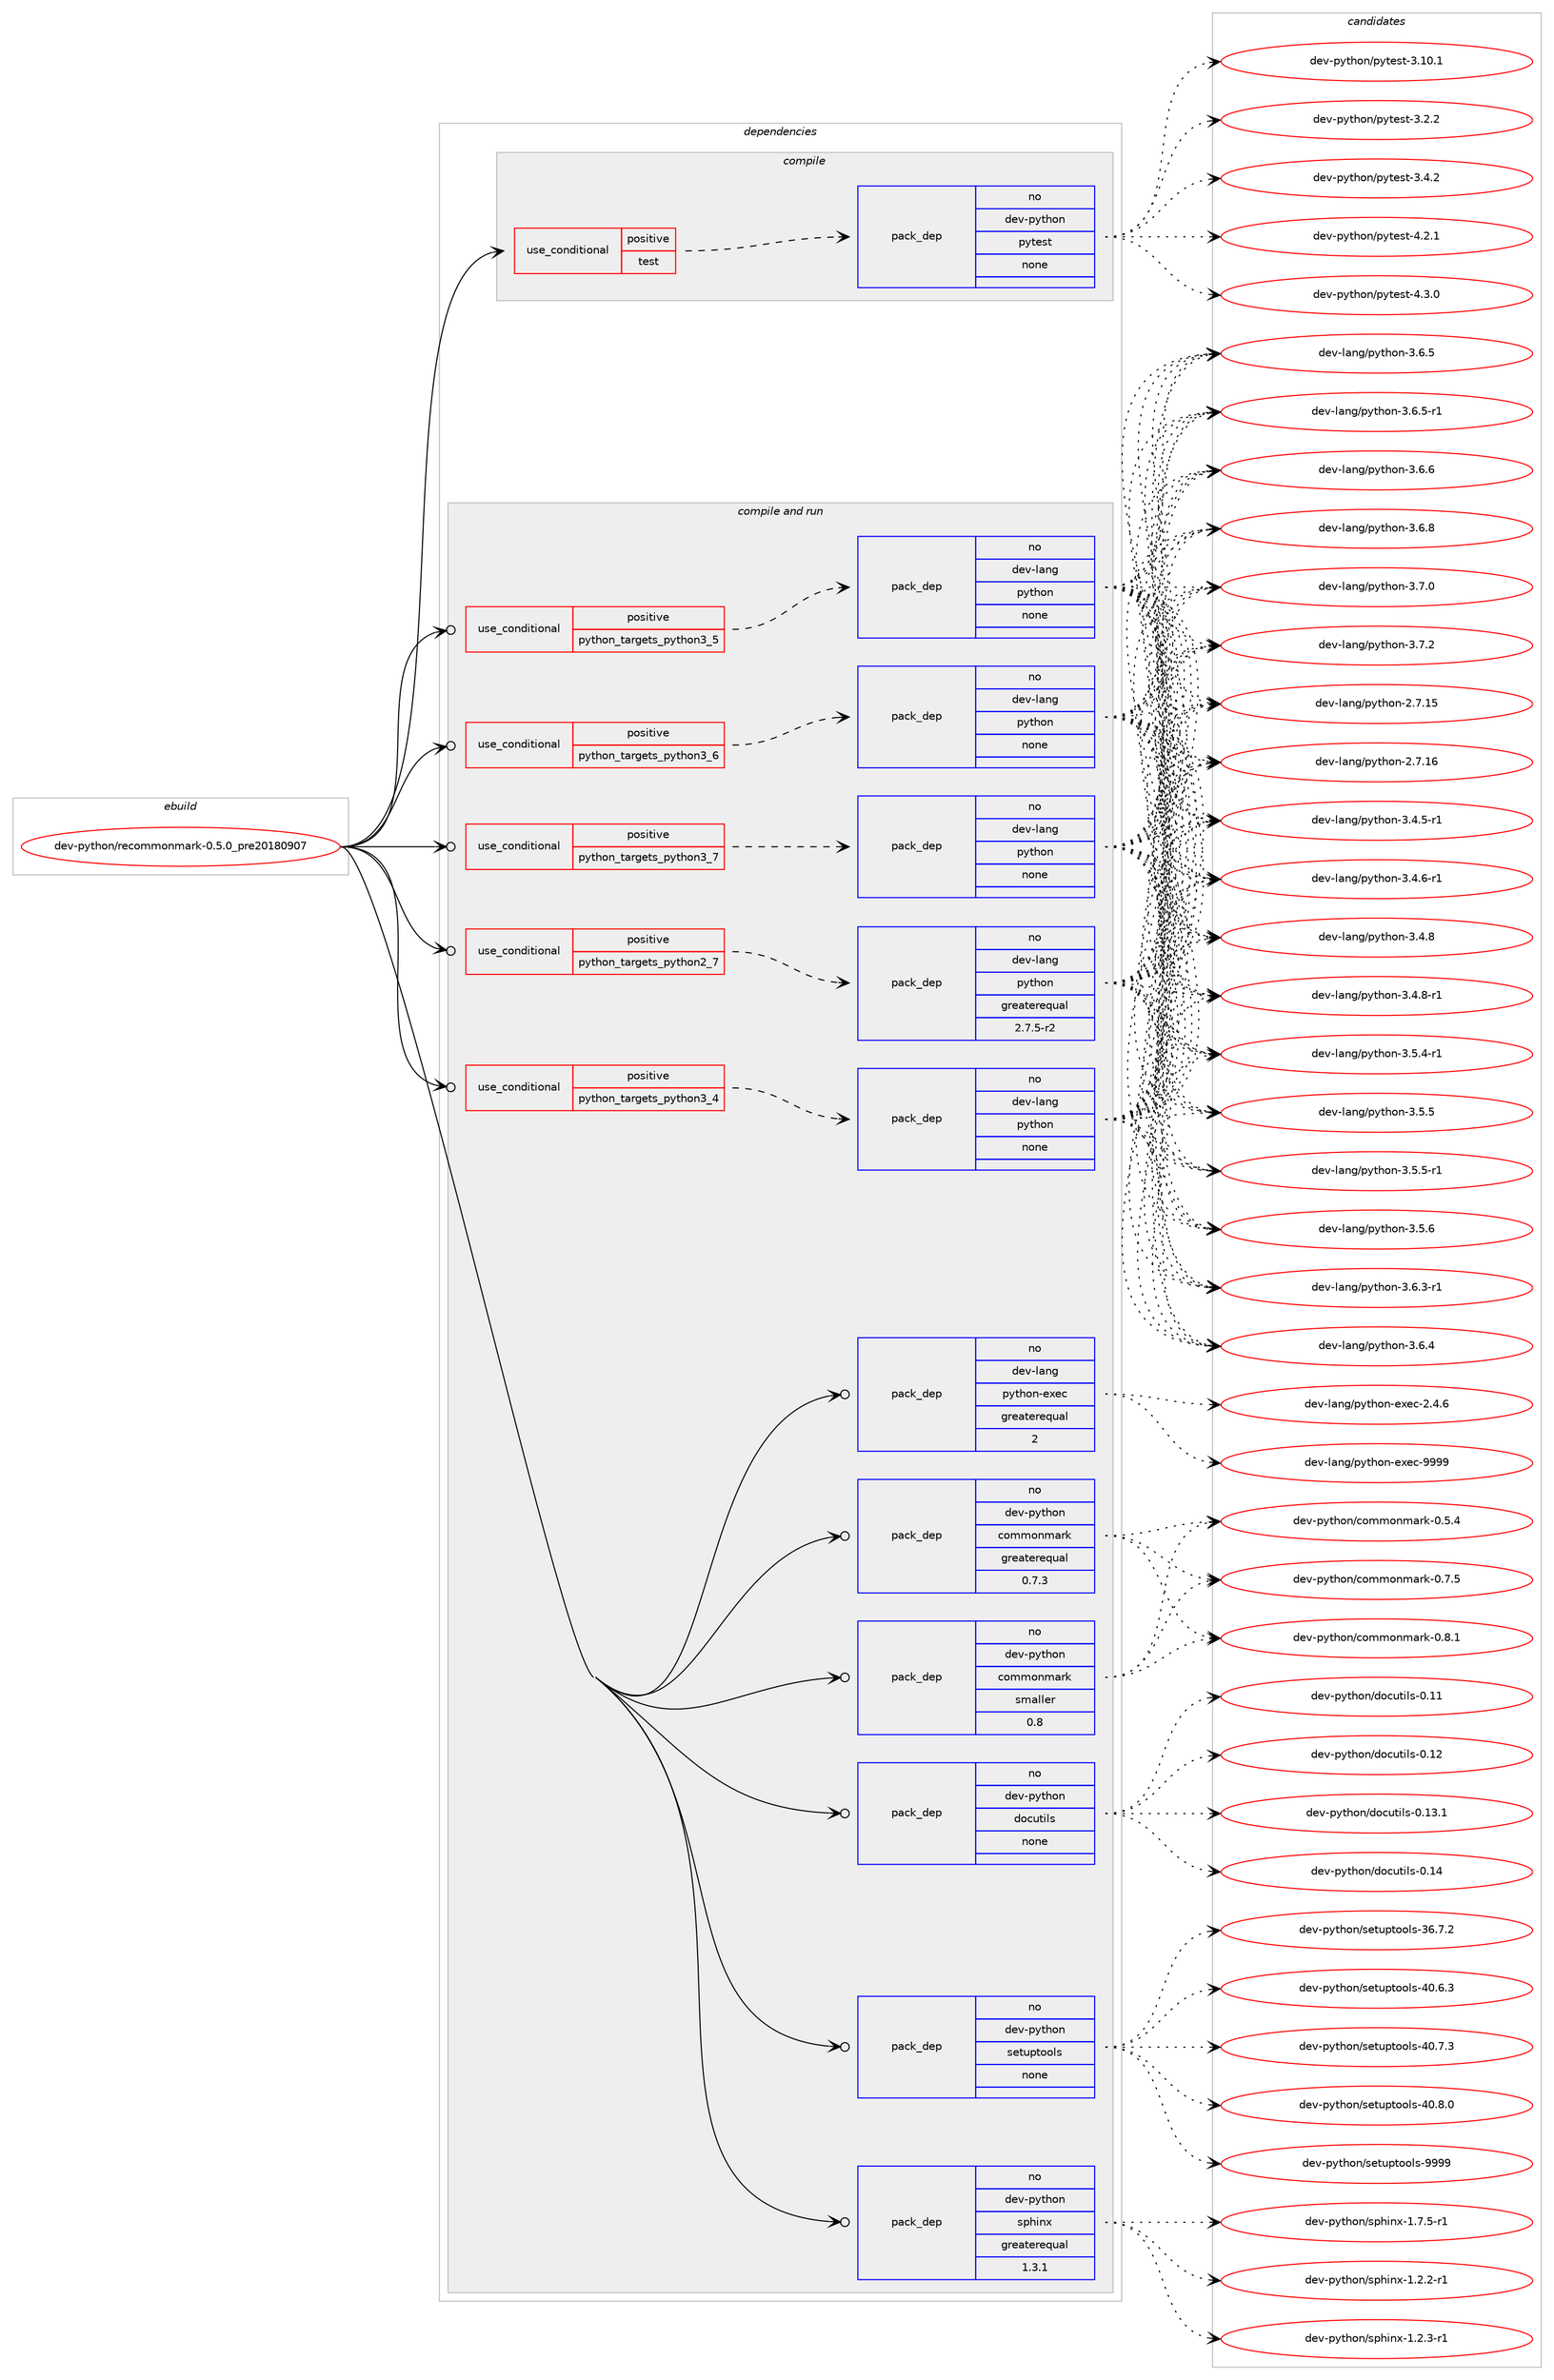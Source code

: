 digraph prolog {

# *************
# Graph options
# *************

newrank=true;
concentrate=true;
compound=true;
graph [rankdir=LR,fontname=Helvetica,fontsize=10,ranksep=1.5];#, ranksep=2.5, nodesep=0.2];
edge  [arrowhead=vee];
node  [fontname=Helvetica,fontsize=10];

# **********
# The ebuild
# **********

subgraph cluster_leftcol {
color=gray;
rank=same;
label=<<i>ebuild</i>>;
id [label="dev-python/recommonmark-0.5.0_pre20180907", color=red, width=4, href="../dev-python/recommonmark-0.5.0_pre20180907.svg"];
}

# ****************
# The dependencies
# ****************

subgraph cluster_midcol {
color=gray;
label=<<i>dependencies</i>>;
subgraph cluster_compile {
fillcolor="#eeeeee";
style=filled;
label=<<i>compile</i>>;
subgraph cond383618 {
dependency1438446 [label=<<TABLE BORDER="0" CELLBORDER="1" CELLSPACING="0" CELLPADDING="4"><TR><TD ROWSPAN="3" CELLPADDING="10">use_conditional</TD></TR><TR><TD>positive</TD></TR><TR><TD>test</TD></TR></TABLE>>, shape=none, color=red];
subgraph pack1031468 {
dependency1438447 [label=<<TABLE BORDER="0" CELLBORDER="1" CELLSPACING="0" CELLPADDING="4" WIDTH="220"><TR><TD ROWSPAN="6" CELLPADDING="30">pack_dep</TD></TR><TR><TD WIDTH="110">no</TD></TR><TR><TD>dev-python</TD></TR><TR><TD>pytest</TD></TR><TR><TD>none</TD></TR><TR><TD></TD></TR></TABLE>>, shape=none, color=blue];
}
dependency1438446:e -> dependency1438447:w [weight=20,style="dashed",arrowhead="vee"];
}
id:e -> dependency1438446:w [weight=20,style="solid",arrowhead="vee"];
}
subgraph cluster_compileandrun {
fillcolor="#eeeeee";
style=filled;
label=<<i>compile and run</i>>;
subgraph cond383619 {
dependency1438448 [label=<<TABLE BORDER="0" CELLBORDER="1" CELLSPACING="0" CELLPADDING="4"><TR><TD ROWSPAN="3" CELLPADDING="10">use_conditional</TD></TR><TR><TD>positive</TD></TR><TR><TD>python_targets_python2_7</TD></TR></TABLE>>, shape=none, color=red];
subgraph pack1031469 {
dependency1438449 [label=<<TABLE BORDER="0" CELLBORDER="1" CELLSPACING="0" CELLPADDING="4" WIDTH="220"><TR><TD ROWSPAN="6" CELLPADDING="30">pack_dep</TD></TR><TR><TD WIDTH="110">no</TD></TR><TR><TD>dev-lang</TD></TR><TR><TD>python</TD></TR><TR><TD>greaterequal</TD></TR><TR><TD>2.7.5-r2</TD></TR></TABLE>>, shape=none, color=blue];
}
dependency1438448:e -> dependency1438449:w [weight=20,style="dashed",arrowhead="vee"];
}
id:e -> dependency1438448:w [weight=20,style="solid",arrowhead="odotvee"];
subgraph cond383620 {
dependency1438450 [label=<<TABLE BORDER="0" CELLBORDER="1" CELLSPACING="0" CELLPADDING="4"><TR><TD ROWSPAN="3" CELLPADDING="10">use_conditional</TD></TR><TR><TD>positive</TD></TR><TR><TD>python_targets_python3_4</TD></TR></TABLE>>, shape=none, color=red];
subgraph pack1031470 {
dependency1438451 [label=<<TABLE BORDER="0" CELLBORDER="1" CELLSPACING="0" CELLPADDING="4" WIDTH="220"><TR><TD ROWSPAN="6" CELLPADDING="30">pack_dep</TD></TR><TR><TD WIDTH="110">no</TD></TR><TR><TD>dev-lang</TD></TR><TR><TD>python</TD></TR><TR><TD>none</TD></TR><TR><TD></TD></TR></TABLE>>, shape=none, color=blue];
}
dependency1438450:e -> dependency1438451:w [weight=20,style="dashed",arrowhead="vee"];
}
id:e -> dependency1438450:w [weight=20,style="solid",arrowhead="odotvee"];
subgraph cond383621 {
dependency1438452 [label=<<TABLE BORDER="0" CELLBORDER="1" CELLSPACING="0" CELLPADDING="4"><TR><TD ROWSPAN="3" CELLPADDING="10">use_conditional</TD></TR><TR><TD>positive</TD></TR><TR><TD>python_targets_python3_5</TD></TR></TABLE>>, shape=none, color=red];
subgraph pack1031471 {
dependency1438453 [label=<<TABLE BORDER="0" CELLBORDER="1" CELLSPACING="0" CELLPADDING="4" WIDTH="220"><TR><TD ROWSPAN="6" CELLPADDING="30">pack_dep</TD></TR><TR><TD WIDTH="110">no</TD></TR><TR><TD>dev-lang</TD></TR><TR><TD>python</TD></TR><TR><TD>none</TD></TR><TR><TD></TD></TR></TABLE>>, shape=none, color=blue];
}
dependency1438452:e -> dependency1438453:w [weight=20,style="dashed",arrowhead="vee"];
}
id:e -> dependency1438452:w [weight=20,style="solid",arrowhead="odotvee"];
subgraph cond383622 {
dependency1438454 [label=<<TABLE BORDER="0" CELLBORDER="1" CELLSPACING="0" CELLPADDING="4"><TR><TD ROWSPAN="3" CELLPADDING="10">use_conditional</TD></TR><TR><TD>positive</TD></TR><TR><TD>python_targets_python3_6</TD></TR></TABLE>>, shape=none, color=red];
subgraph pack1031472 {
dependency1438455 [label=<<TABLE BORDER="0" CELLBORDER="1" CELLSPACING="0" CELLPADDING="4" WIDTH="220"><TR><TD ROWSPAN="6" CELLPADDING="30">pack_dep</TD></TR><TR><TD WIDTH="110">no</TD></TR><TR><TD>dev-lang</TD></TR><TR><TD>python</TD></TR><TR><TD>none</TD></TR><TR><TD></TD></TR></TABLE>>, shape=none, color=blue];
}
dependency1438454:e -> dependency1438455:w [weight=20,style="dashed",arrowhead="vee"];
}
id:e -> dependency1438454:w [weight=20,style="solid",arrowhead="odotvee"];
subgraph cond383623 {
dependency1438456 [label=<<TABLE BORDER="0" CELLBORDER="1" CELLSPACING="0" CELLPADDING="4"><TR><TD ROWSPAN="3" CELLPADDING="10">use_conditional</TD></TR><TR><TD>positive</TD></TR><TR><TD>python_targets_python3_7</TD></TR></TABLE>>, shape=none, color=red];
subgraph pack1031473 {
dependency1438457 [label=<<TABLE BORDER="0" CELLBORDER="1" CELLSPACING="0" CELLPADDING="4" WIDTH="220"><TR><TD ROWSPAN="6" CELLPADDING="30">pack_dep</TD></TR><TR><TD WIDTH="110">no</TD></TR><TR><TD>dev-lang</TD></TR><TR><TD>python</TD></TR><TR><TD>none</TD></TR><TR><TD></TD></TR></TABLE>>, shape=none, color=blue];
}
dependency1438456:e -> dependency1438457:w [weight=20,style="dashed",arrowhead="vee"];
}
id:e -> dependency1438456:w [weight=20,style="solid",arrowhead="odotvee"];
subgraph pack1031474 {
dependency1438458 [label=<<TABLE BORDER="0" CELLBORDER="1" CELLSPACING="0" CELLPADDING="4" WIDTH="220"><TR><TD ROWSPAN="6" CELLPADDING="30">pack_dep</TD></TR><TR><TD WIDTH="110">no</TD></TR><TR><TD>dev-lang</TD></TR><TR><TD>python-exec</TD></TR><TR><TD>greaterequal</TD></TR><TR><TD>2</TD></TR></TABLE>>, shape=none, color=blue];
}
id:e -> dependency1438458:w [weight=20,style="solid",arrowhead="odotvee"];
subgraph pack1031475 {
dependency1438459 [label=<<TABLE BORDER="0" CELLBORDER="1" CELLSPACING="0" CELLPADDING="4" WIDTH="220"><TR><TD ROWSPAN="6" CELLPADDING="30">pack_dep</TD></TR><TR><TD WIDTH="110">no</TD></TR><TR><TD>dev-python</TD></TR><TR><TD>commonmark</TD></TR><TR><TD>greaterequal</TD></TR><TR><TD>0.7.3</TD></TR></TABLE>>, shape=none, color=blue];
}
id:e -> dependency1438459:w [weight=20,style="solid",arrowhead="odotvee"];
subgraph pack1031476 {
dependency1438460 [label=<<TABLE BORDER="0" CELLBORDER="1" CELLSPACING="0" CELLPADDING="4" WIDTH="220"><TR><TD ROWSPAN="6" CELLPADDING="30">pack_dep</TD></TR><TR><TD WIDTH="110">no</TD></TR><TR><TD>dev-python</TD></TR><TR><TD>commonmark</TD></TR><TR><TD>smaller</TD></TR><TR><TD>0.8</TD></TR></TABLE>>, shape=none, color=blue];
}
id:e -> dependency1438460:w [weight=20,style="solid",arrowhead="odotvee"];
subgraph pack1031477 {
dependency1438461 [label=<<TABLE BORDER="0" CELLBORDER="1" CELLSPACING="0" CELLPADDING="4" WIDTH="220"><TR><TD ROWSPAN="6" CELLPADDING="30">pack_dep</TD></TR><TR><TD WIDTH="110">no</TD></TR><TR><TD>dev-python</TD></TR><TR><TD>docutils</TD></TR><TR><TD>none</TD></TR><TR><TD></TD></TR></TABLE>>, shape=none, color=blue];
}
id:e -> dependency1438461:w [weight=20,style="solid",arrowhead="odotvee"];
subgraph pack1031478 {
dependency1438462 [label=<<TABLE BORDER="0" CELLBORDER="1" CELLSPACING="0" CELLPADDING="4" WIDTH="220"><TR><TD ROWSPAN="6" CELLPADDING="30">pack_dep</TD></TR><TR><TD WIDTH="110">no</TD></TR><TR><TD>dev-python</TD></TR><TR><TD>setuptools</TD></TR><TR><TD>none</TD></TR><TR><TD></TD></TR></TABLE>>, shape=none, color=blue];
}
id:e -> dependency1438462:w [weight=20,style="solid",arrowhead="odotvee"];
subgraph pack1031479 {
dependency1438463 [label=<<TABLE BORDER="0" CELLBORDER="1" CELLSPACING="0" CELLPADDING="4" WIDTH="220"><TR><TD ROWSPAN="6" CELLPADDING="30">pack_dep</TD></TR><TR><TD WIDTH="110">no</TD></TR><TR><TD>dev-python</TD></TR><TR><TD>sphinx</TD></TR><TR><TD>greaterequal</TD></TR><TR><TD>1.3.1</TD></TR></TABLE>>, shape=none, color=blue];
}
id:e -> dependency1438463:w [weight=20,style="solid",arrowhead="odotvee"];
}
subgraph cluster_run {
fillcolor="#eeeeee";
style=filled;
label=<<i>run</i>>;
}
}

# **************
# The candidates
# **************

subgraph cluster_choices {
rank=same;
color=gray;
label=<<i>candidates</i>>;

subgraph choice1031468 {
color=black;
nodesep=1;
choice100101118451121211161041111104711212111610111511645514649484649 [label="dev-python/pytest-3.10.1", color=red, width=4,href="../dev-python/pytest-3.10.1.svg"];
choice1001011184511212111610411111047112121116101115116455146504650 [label="dev-python/pytest-3.2.2", color=red, width=4,href="../dev-python/pytest-3.2.2.svg"];
choice1001011184511212111610411111047112121116101115116455146524650 [label="dev-python/pytest-3.4.2", color=red, width=4,href="../dev-python/pytest-3.4.2.svg"];
choice1001011184511212111610411111047112121116101115116455246504649 [label="dev-python/pytest-4.2.1", color=red, width=4,href="../dev-python/pytest-4.2.1.svg"];
choice1001011184511212111610411111047112121116101115116455246514648 [label="dev-python/pytest-4.3.0", color=red, width=4,href="../dev-python/pytest-4.3.0.svg"];
dependency1438447:e -> choice100101118451121211161041111104711212111610111511645514649484649:w [style=dotted,weight="100"];
dependency1438447:e -> choice1001011184511212111610411111047112121116101115116455146504650:w [style=dotted,weight="100"];
dependency1438447:e -> choice1001011184511212111610411111047112121116101115116455146524650:w [style=dotted,weight="100"];
dependency1438447:e -> choice1001011184511212111610411111047112121116101115116455246504649:w [style=dotted,weight="100"];
dependency1438447:e -> choice1001011184511212111610411111047112121116101115116455246514648:w [style=dotted,weight="100"];
}
subgraph choice1031469 {
color=black;
nodesep=1;
choice10010111845108971101034711212111610411111045504655464953 [label="dev-lang/python-2.7.15", color=red, width=4,href="../dev-lang/python-2.7.15.svg"];
choice10010111845108971101034711212111610411111045504655464954 [label="dev-lang/python-2.7.16", color=red, width=4,href="../dev-lang/python-2.7.16.svg"];
choice1001011184510897110103471121211161041111104551465246534511449 [label="dev-lang/python-3.4.5-r1", color=red, width=4,href="../dev-lang/python-3.4.5-r1.svg"];
choice1001011184510897110103471121211161041111104551465246544511449 [label="dev-lang/python-3.4.6-r1", color=red, width=4,href="../dev-lang/python-3.4.6-r1.svg"];
choice100101118451089711010347112121116104111110455146524656 [label="dev-lang/python-3.4.8", color=red, width=4,href="../dev-lang/python-3.4.8.svg"];
choice1001011184510897110103471121211161041111104551465246564511449 [label="dev-lang/python-3.4.8-r1", color=red, width=4,href="../dev-lang/python-3.4.8-r1.svg"];
choice1001011184510897110103471121211161041111104551465346524511449 [label="dev-lang/python-3.5.4-r1", color=red, width=4,href="../dev-lang/python-3.5.4-r1.svg"];
choice100101118451089711010347112121116104111110455146534653 [label="dev-lang/python-3.5.5", color=red, width=4,href="../dev-lang/python-3.5.5.svg"];
choice1001011184510897110103471121211161041111104551465346534511449 [label="dev-lang/python-3.5.5-r1", color=red, width=4,href="../dev-lang/python-3.5.5-r1.svg"];
choice100101118451089711010347112121116104111110455146534654 [label="dev-lang/python-3.5.6", color=red, width=4,href="../dev-lang/python-3.5.6.svg"];
choice1001011184510897110103471121211161041111104551465446514511449 [label="dev-lang/python-3.6.3-r1", color=red, width=4,href="../dev-lang/python-3.6.3-r1.svg"];
choice100101118451089711010347112121116104111110455146544652 [label="dev-lang/python-3.6.4", color=red, width=4,href="../dev-lang/python-3.6.4.svg"];
choice100101118451089711010347112121116104111110455146544653 [label="dev-lang/python-3.6.5", color=red, width=4,href="../dev-lang/python-3.6.5.svg"];
choice1001011184510897110103471121211161041111104551465446534511449 [label="dev-lang/python-3.6.5-r1", color=red, width=4,href="../dev-lang/python-3.6.5-r1.svg"];
choice100101118451089711010347112121116104111110455146544654 [label="dev-lang/python-3.6.6", color=red, width=4,href="../dev-lang/python-3.6.6.svg"];
choice100101118451089711010347112121116104111110455146544656 [label="dev-lang/python-3.6.8", color=red, width=4,href="../dev-lang/python-3.6.8.svg"];
choice100101118451089711010347112121116104111110455146554648 [label="dev-lang/python-3.7.0", color=red, width=4,href="../dev-lang/python-3.7.0.svg"];
choice100101118451089711010347112121116104111110455146554650 [label="dev-lang/python-3.7.2", color=red, width=4,href="../dev-lang/python-3.7.2.svg"];
dependency1438449:e -> choice10010111845108971101034711212111610411111045504655464953:w [style=dotted,weight="100"];
dependency1438449:e -> choice10010111845108971101034711212111610411111045504655464954:w [style=dotted,weight="100"];
dependency1438449:e -> choice1001011184510897110103471121211161041111104551465246534511449:w [style=dotted,weight="100"];
dependency1438449:e -> choice1001011184510897110103471121211161041111104551465246544511449:w [style=dotted,weight="100"];
dependency1438449:e -> choice100101118451089711010347112121116104111110455146524656:w [style=dotted,weight="100"];
dependency1438449:e -> choice1001011184510897110103471121211161041111104551465246564511449:w [style=dotted,weight="100"];
dependency1438449:e -> choice1001011184510897110103471121211161041111104551465346524511449:w [style=dotted,weight="100"];
dependency1438449:e -> choice100101118451089711010347112121116104111110455146534653:w [style=dotted,weight="100"];
dependency1438449:e -> choice1001011184510897110103471121211161041111104551465346534511449:w [style=dotted,weight="100"];
dependency1438449:e -> choice100101118451089711010347112121116104111110455146534654:w [style=dotted,weight="100"];
dependency1438449:e -> choice1001011184510897110103471121211161041111104551465446514511449:w [style=dotted,weight="100"];
dependency1438449:e -> choice100101118451089711010347112121116104111110455146544652:w [style=dotted,weight="100"];
dependency1438449:e -> choice100101118451089711010347112121116104111110455146544653:w [style=dotted,weight="100"];
dependency1438449:e -> choice1001011184510897110103471121211161041111104551465446534511449:w [style=dotted,weight="100"];
dependency1438449:e -> choice100101118451089711010347112121116104111110455146544654:w [style=dotted,weight="100"];
dependency1438449:e -> choice100101118451089711010347112121116104111110455146544656:w [style=dotted,weight="100"];
dependency1438449:e -> choice100101118451089711010347112121116104111110455146554648:w [style=dotted,weight="100"];
dependency1438449:e -> choice100101118451089711010347112121116104111110455146554650:w [style=dotted,weight="100"];
}
subgraph choice1031470 {
color=black;
nodesep=1;
choice10010111845108971101034711212111610411111045504655464953 [label="dev-lang/python-2.7.15", color=red, width=4,href="../dev-lang/python-2.7.15.svg"];
choice10010111845108971101034711212111610411111045504655464954 [label="dev-lang/python-2.7.16", color=red, width=4,href="../dev-lang/python-2.7.16.svg"];
choice1001011184510897110103471121211161041111104551465246534511449 [label="dev-lang/python-3.4.5-r1", color=red, width=4,href="../dev-lang/python-3.4.5-r1.svg"];
choice1001011184510897110103471121211161041111104551465246544511449 [label="dev-lang/python-3.4.6-r1", color=red, width=4,href="../dev-lang/python-3.4.6-r1.svg"];
choice100101118451089711010347112121116104111110455146524656 [label="dev-lang/python-3.4.8", color=red, width=4,href="../dev-lang/python-3.4.8.svg"];
choice1001011184510897110103471121211161041111104551465246564511449 [label="dev-lang/python-3.4.8-r1", color=red, width=4,href="../dev-lang/python-3.4.8-r1.svg"];
choice1001011184510897110103471121211161041111104551465346524511449 [label="dev-lang/python-3.5.4-r1", color=red, width=4,href="../dev-lang/python-3.5.4-r1.svg"];
choice100101118451089711010347112121116104111110455146534653 [label="dev-lang/python-3.5.5", color=red, width=4,href="../dev-lang/python-3.5.5.svg"];
choice1001011184510897110103471121211161041111104551465346534511449 [label="dev-lang/python-3.5.5-r1", color=red, width=4,href="../dev-lang/python-3.5.5-r1.svg"];
choice100101118451089711010347112121116104111110455146534654 [label="dev-lang/python-3.5.6", color=red, width=4,href="../dev-lang/python-3.5.6.svg"];
choice1001011184510897110103471121211161041111104551465446514511449 [label="dev-lang/python-3.6.3-r1", color=red, width=4,href="../dev-lang/python-3.6.3-r1.svg"];
choice100101118451089711010347112121116104111110455146544652 [label="dev-lang/python-3.6.4", color=red, width=4,href="../dev-lang/python-3.6.4.svg"];
choice100101118451089711010347112121116104111110455146544653 [label="dev-lang/python-3.6.5", color=red, width=4,href="../dev-lang/python-3.6.5.svg"];
choice1001011184510897110103471121211161041111104551465446534511449 [label="dev-lang/python-3.6.5-r1", color=red, width=4,href="../dev-lang/python-3.6.5-r1.svg"];
choice100101118451089711010347112121116104111110455146544654 [label="dev-lang/python-3.6.6", color=red, width=4,href="../dev-lang/python-3.6.6.svg"];
choice100101118451089711010347112121116104111110455146544656 [label="dev-lang/python-3.6.8", color=red, width=4,href="../dev-lang/python-3.6.8.svg"];
choice100101118451089711010347112121116104111110455146554648 [label="dev-lang/python-3.7.0", color=red, width=4,href="../dev-lang/python-3.7.0.svg"];
choice100101118451089711010347112121116104111110455146554650 [label="dev-lang/python-3.7.2", color=red, width=4,href="../dev-lang/python-3.7.2.svg"];
dependency1438451:e -> choice10010111845108971101034711212111610411111045504655464953:w [style=dotted,weight="100"];
dependency1438451:e -> choice10010111845108971101034711212111610411111045504655464954:w [style=dotted,weight="100"];
dependency1438451:e -> choice1001011184510897110103471121211161041111104551465246534511449:w [style=dotted,weight="100"];
dependency1438451:e -> choice1001011184510897110103471121211161041111104551465246544511449:w [style=dotted,weight="100"];
dependency1438451:e -> choice100101118451089711010347112121116104111110455146524656:w [style=dotted,weight="100"];
dependency1438451:e -> choice1001011184510897110103471121211161041111104551465246564511449:w [style=dotted,weight="100"];
dependency1438451:e -> choice1001011184510897110103471121211161041111104551465346524511449:w [style=dotted,weight="100"];
dependency1438451:e -> choice100101118451089711010347112121116104111110455146534653:w [style=dotted,weight="100"];
dependency1438451:e -> choice1001011184510897110103471121211161041111104551465346534511449:w [style=dotted,weight="100"];
dependency1438451:e -> choice100101118451089711010347112121116104111110455146534654:w [style=dotted,weight="100"];
dependency1438451:e -> choice1001011184510897110103471121211161041111104551465446514511449:w [style=dotted,weight="100"];
dependency1438451:e -> choice100101118451089711010347112121116104111110455146544652:w [style=dotted,weight="100"];
dependency1438451:e -> choice100101118451089711010347112121116104111110455146544653:w [style=dotted,weight="100"];
dependency1438451:e -> choice1001011184510897110103471121211161041111104551465446534511449:w [style=dotted,weight="100"];
dependency1438451:e -> choice100101118451089711010347112121116104111110455146544654:w [style=dotted,weight="100"];
dependency1438451:e -> choice100101118451089711010347112121116104111110455146544656:w [style=dotted,weight="100"];
dependency1438451:e -> choice100101118451089711010347112121116104111110455146554648:w [style=dotted,weight="100"];
dependency1438451:e -> choice100101118451089711010347112121116104111110455146554650:w [style=dotted,weight="100"];
}
subgraph choice1031471 {
color=black;
nodesep=1;
choice10010111845108971101034711212111610411111045504655464953 [label="dev-lang/python-2.7.15", color=red, width=4,href="../dev-lang/python-2.7.15.svg"];
choice10010111845108971101034711212111610411111045504655464954 [label="dev-lang/python-2.7.16", color=red, width=4,href="../dev-lang/python-2.7.16.svg"];
choice1001011184510897110103471121211161041111104551465246534511449 [label="dev-lang/python-3.4.5-r1", color=red, width=4,href="../dev-lang/python-3.4.5-r1.svg"];
choice1001011184510897110103471121211161041111104551465246544511449 [label="dev-lang/python-3.4.6-r1", color=red, width=4,href="../dev-lang/python-3.4.6-r1.svg"];
choice100101118451089711010347112121116104111110455146524656 [label="dev-lang/python-3.4.8", color=red, width=4,href="../dev-lang/python-3.4.8.svg"];
choice1001011184510897110103471121211161041111104551465246564511449 [label="dev-lang/python-3.4.8-r1", color=red, width=4,href="../dev-lang/python-3.4.8-r1.svg"];
choice1001011184510897110103471121211161041111104551465346524511449 [label="dev-lang/python-3.5.4-r1", color=red, width=4,href="../dev-lang/python-3.5.4-r1.svg"];
choice100101118451089711010347112121116104111110455146534653 [label="dev-lang/python-3.5.5", color=red, width=4,href="../dev-lang/python-3.5.5.svg"];
choice1001011184510897110103471121211161041111104551465346534511449 [label="dev-lang/python-3.5.5-r1", color=red, width=4,href="../dev-lang/python-3.5.5-r1.svg"];
choice100101118451089711010347112121116104111110455146534654 [label="dev-lang/python-3.5.6", color=red, width=4,href="../dev-lang/python-3.5.6.svg"];
choice1001011184510897110103471121211161041111104551465446514511449 [label="dev-lang/python-3.6.3-r1", color=red, width=4,href="../dev-lang/python-3.6.3-r1.svg"];
choice100101118451089711010347112121116104111110455146544652 [label="dev-lang/python-3.6.4", color=red, width=4,href="../dev-lang/python-3.6.4.svg"];
choice100101118451089711010347112121116104111110455146544653 [label="dev-lang/python-3.6.5", color=red, width=4,href="../dev-lang/python-3.6.5.svg"];
choice1001011184510897110103471121211161041111104551465446534511449 [label="dev-lang/python-3.6.5-r1", color=red, width=4,href="../dev-lang/python-3.6.5-r1.svg"];
choice100101118451089711010347112121116104111110455146544654 [label="dev-lang/python-3.6.6", color=red, width=4,href="../dev-lang/python-3.6.6.svg"];
choice100101118451089711010347112121116104111110455146544656 [label="dev-lang/python-3.6.8", color=red, width=4,href="../dev-lang/python-3.6.8.svg"];
choice100101118451089711010347112121116104111110455146554648 [label="dev-lang/python-3.7.0", color=red, width=4,href="../dev-lang/python-3.7.0.svg"];
choice100101118451089711010347112121116104111110455146554650 [label="dev-lang/python-3.7.2", color=red, width=4,href="../dev-lang/python-3.7.2.svg"];
dependency1438453:e -> choice10010111845108971101034711212111610411111045504655464953:w [style=dotted,weight="100"];
dependency1438453:e -> choice10010111845108971101034711212111610411111045504655464954:w [style=dotted,weight="100"];
dependency1438453:e -> choice1001011184510897110103471121211161041111104551465246534511449:w [style=dotted,weight="100"];
dependency1438453:e -> choice1001011184510897110103471121211161041111104551465246544511449:w [style=dotted,weight="100"];
dependency1438453:e -> choice100101118451089711010347112121116104111110455146524656:w [style=dotted,weight="100"];
dependency1438453:e -> choice1001011184510897110103471121211161041111104551465246564511449:w [style=dotted,weight="100"];
dependency1438453:e -> choice1001011184510897110103471121211161041111104551465346524511449:w [style=dotted,weight="100"];
dependency1438453:e -> choice100101118451089711010347112121116104111110455146534653:w [style=dotted,weight="100"];
dependency1438453:e -> choice1001011184510897110103471121211161041111104551465346534511449:w [style=dotted,weight="100"];
dependency1438453:e -> choice100101118451089711010347112121116104111110455146534654:w [style=dotted,weight="100"];
dependency1438453:e -> choice1001011184510897110103471121211161041111104551465446514511449:w [style=dotted,weight="100"];
dependency1438453:e -> choice100101118451089711010347112121116104111110455146544652:w [style=dotted,weight="100"];
dependency1438453:e -> choice100101118451089711010347112121116104111110455146544653:w [style=dotted,weight="100"];
dependency1438453:e -> choice1001011184510897110103471121211161041111104551465446534511449:w [style=dotted,weight="100"];
dependency1438453:e -> choice100101118451089711010347112121116104111110455146544654:w [style=dotted,weight="100"];
dependency1438453:e -> choice100101118451089711010347112121116104111110455146544656:w [style=dotted,weight="100"];
dependency1438453:e -> choice100101118451089711010347112121116104111110455146554648:w [style=dotted,weight="100"];
dependency1438453:e -> choice100101118451089711010347112121116104111110455146554650:w [style=dotted,weight="100"];
}
subgraph choice1031472 {
color=black;
nodesep=1;
choice10010111845108971101034711212111610411111045504655464953 [label="dev-lang/python-2.7.15", color=red, width=4,href="../dev-lang/python-2.7.15.svg"];
choice10010111845108971101034711212111610411111045504655464954 [label="dev-lang/python-2.7.16", color=red, width=4,href="../dev-lang/python-2.7.16.svg"];
choice1001011184510897110103471121211161041111104551465246534511449 [label="dev-lang/python-3.4.5-r1", color=red, width=4,href="../dev-lang/python-3.4.5-r1.svg"];
choice1001011184510897110103471121211161041111104551465246544511449 [label="dev-lang/python-3.4.6-r1", color=red, width=4,href="../dev-lang/python-3.4.6-r1.svg"];
choice100101118451089711010347112121116104111110455146524656 [label="dev-lang/python-3.4.8", color=red, width=4,href="../dev-lang/python-3.4.8.svg"];
choice1001011184510897110103471121211161041111104551465246564511449 [label="dev-lang/python-3.4.8-r1", color=red, width=4,href="../dev-lang/python-3.4.8-r1.svg"];
choice1001011184510897110103471121211161041111104551465346524511449 [label="dev-lang/python-3.5.4-r1", color=red, width=4,href="../dev-lang/python-3.5.4-r1.svg"];
choice100101118451089711010347112121116104111110455146534653 [label="dev-lang/python-3.5.5", color=red, width=4,href="../dev-lang/python-3.5.5.svg"];
choice1001011184510897110103471121211161041111104551465346534511449 [label="dev-lang/python-3.5.5-r1", color=red, width=4,href="../dev-lang/python-3.5.5-r1.svg"];
choice100101118451089711010347112121116104111110455146534654 [label="dev-lang/python-3.5.6", color=red, width=4,href="../dev-lang/python-3.5.6.svg"];
choice1001011184510897110103471121211161041111104551465446514511449 [label="dev-lang/python-3.6.3-r1", color=red, width=4,href="../dev-lang/python-3.6.3-r1.svg"];
choice100101118451089711010347112121116104111110455146544652 [label="dev-lang/python-3.6.4", color=red, width=4,href="../dev-lang/python-3.6.4.svg"];
choice100101118451089711010347112121116104111110455146544653 [label="dev-lang/python-3.6.5", color=red, width=4,href="../dev-lang/python-3.6.5.svg"];
choice1001011184510897110103471121211161041111104551465446534511449 [label="dev-lang/python-3.6.5-r1", color=red, width=4,href="../dev-lang/python-3.6.5-r1.svg"];
choice100101118451089711010347112121116104111110455146544654 [label="dev-lang/python-3.6.6", color=red, width=4,href="../dev-lang/python-3.6.6.svg"];
choice100101118451089711010347112121116104111110455146544656 [label="dev-lang/python-3.6.8", color=red, width=4,href="../dev-lang/python-3.6.8.svg"];
choice100101118451089711010347112121116104111110455146554648 [label="dev-lang/python-3.7.0", color=red, width=4,href="../dev-lang/python-3.7.0.svg"];
choice100101118451089711010347112121116104111110455146554650 [label="dev-lang/python-3.7.2", color=red, width=4,href="../dev-lang/python-3.7.2.svg"];
dependency1438455:e -> choice10010111845108971101034711212111610411111045504655464953:w [style=dotted,weight="100"];
dependency1438455:e -> choice10010111845108971101034711212111610411111045504655464954:w [style=dotted,weight="100"];
dependency1438455:e -> choice1001011184510897110103471121211161041111104551465246534511449:w [style=dotted,weight="100"];
dependency1438455:e -> choice1001011184510897110103471121211161041111104551465246544511449:w [style=dotted,weight="100"];
dependency1438455:e -> choice100101118451089711010347112121116104111110455146524656:w [style=dotted,weight="100"];
dependency1438455:e -> choice1001011184510897110103471121211161041111104551465246564511449:w [style=dotted,weight="100"];
dependency1438455:e -> choice1001011184510897110103471121211161041111104551465346524511449:w [style=dotted,weight="100"];
dependency1438455:e -> choice100101118451089711010347112121116104111110455146534653:w [style=dotted,weight="100"];
dependency1438455:e -> choice1001011184510897110103471121211161041111104551465346534511449:w [style=dotted,weight="100"];
dependency1438455:e -> choice100101118451089711010347112121116104111110455146534654:w [style=dotted,weight="100"];
dependency1438455:e -> choice1001011184510897110103471121211161041111104551465446514511449:w [style=dotted,weight="100"];
dependency1438455:e -> choice100101118451089711010347112121116104111110455146544652:w [style=dotted,weight="100"];
dependency1438455:e -> choice100101118451089711010347112121116104111110455146544653:w [style=dotted,weight="100"];
dependency1438455:e -> choice1001011184510897110103471121211161041111104551465446534511449:w [style=dotted,weight="100"];
dependency1438455:e -> choice100101118451089711010347112121116104111110455146544654:w [style=dotted,weight="100"];
dependency1438455:e -> choice100101118451089711010347112121116104111110455146544656:w [style=dotted,weight="100"];
dependency1438455:e -> choice100101118451089711010347112121116104111110455146554648:w [style=dotted,weight="100"];
dependency1438455:e -> choice100101118451089711010347112121116104111110455146554650:w [style=dotted,weight="100"];
}
subgraph choice1031473 {
color=black;
nodesep=1;
choice10010111845108971101034711212111610411111045504655464953 [label="dev-lang/python-2.7.15", color=red, width=4,href="../dev-lang/python-2.7.15.svg"];
choice10010111845108971101034711212111610411111045504655464954 [label="dev-lang/python-2.7.16", color=red, width=4,href="../dev-lang/python-2.7.16.svg"];
choice1001011184510897110103471121211161041111104551465246534511449 [label="dev-lang/python-3.4.5-r1", color=red, width=4,href="../dev-lang/python-3.4.5-r1.svg"];
choice1001011184510897110103471121211161041111104551465246544511449 [label="dev-lang/python-3.4.6-r1", color=red, width=4,href="../dev-lang/python-3.4.6-r1.svg"];
choice100101118451089711010347112121116104111110455146524656 [label="dev-lang/python-3.4.8", color=red, width=4,href="../dev-lang/python-3.4.8.svg"];
choice1001011184510897110103471121211161041111104551465246564511449 [label="dev-lang/python-3.4.8-r1", color=red, width=4,href="../dev-lang/python-3.4.8-r1.svg"];
choice1001011184510897110103471121211161041111104551465346524511449 [label="dev-lang/python-3.5.4-r1", color=red, width=4,href="../dev-lang/python-3.5.4-r1.svg"];
choice100101118451089711010347112121116104111110455146534653 [label="dev-lang/python-3.5.5", color=red, width=4,href="../dev-lang/python-3.5.5.svg"];
choice1001011184510897110103471121211161041111104551465346534511449 [label="dev-lang/python-3.5.5-r1", color=red, width=4,href="../dev-lang/python-3.5.5-r1.svg"];
choice100101118451089711010347112121116104111110455146534654 [label="dev-lang/python-3.5.6", color=red, width=4,href="../dev-lang/python-3.5.6.svg"];
choice1001011184510897110103471121211161041111104551465446514511449 [label="dev-lang/python-3.6.3-r1", color=red, width=4,href="../dev-lang/python-3.6.3-r1.svg"];
choice100101118451089711010347112121116104111110455146544652 [label="dev-lang/python-3.6.4", color=red, width=4,href="../dev-lang/python-3.6.4.svg"];
choice100101118451089711010347112121116104111110455146544653 [label="dev-lang/python-3.6.5", color=red, width=4,href="../dev-lang/python-3.6.5.svg"];
choice1001011184510897110103471121211161041111104551465446534511449 [label="dev-lang/python-3.6.5-r1", color=red, width=4,href="../dev-lang/python-3.6.5-r1.svg"];
choice100101118451089711010347112121116104111110455146544654 [label="dev-lang/python-3.6.6", color=red, width=4,href="../dev-lang/python-3.6.6.svg"];
choice100101118451089711010347112121116104111110455146544656 [label="dev-lang/python-3.6.8", color=red, width=4,href="../dev-lang/python-3.6.8.svg"];
choice100101118451089711010347112121116104111110455146554648 [label="dev-lang/python-3.7.0", color=red, width=4,href="../dev-lang/python-3.7.0.svg"];
choice100101118451089711010347112121116104111110455146554650 [label="dev-lang/python-3.7.2", color=red, width=4,href="../dev-lang/python-3.7.2.svg"];
dependency1438457:e -> choice10010111845108971101034711212111610411111045504655464953:w [style=dotted,weight="100"];
dependency1438457:e -> choice10010111845108971101034711212111610411111045504655464954:w [style=dotted,weight="100"];
dependency1438457:e -> choice1001011184510897110103471121211161041111104551465246534511449:w [style=dotted,weight="100"];
dependency1438457:e -> choice1001011184510897110103471121211161041111104551465246544511449:w [style=dotted,weight="100"];
dependency1438457:e -> choice100101118451089711010347112121116104111110455146524656:w [style=dotted,weight="100"];
dependency1438457:e -> choice1001011184510897110103471121211161041111104551465246564511449:w [style=dotted,weight="100"];
dependency1438457:e -> choice1001011184510897110103471121211161041111104551465346524511449:w [style=dotted,weight="100"];
dependency1438457:e -> choice100101118451089711010347112121116104111110455146534653:w [style=dotted,weight="100"];
dependency1438457:e -> choice1001011184510897110103471121211161041111104551465346534511449:w [style=dotted,weight="100"];
dependency1438457:e -> choice100101118451089711010347112121116104111110455146534654:w [style=dotted,weight="100"];
dependency1438457:e -> choice1001011184510897110103471121211161041111104551465446514511449:w [style=dotted,weight="100"];
dependency1438457:e -> choice100101118451089711010347112121116104111110455146544652:w [style=dotted,weight="100"];
dependency1438457:e -> choice100101118451089711010347112121116104111110455146544653:w [style=dotted,weight="100"];
dependency1438457:e -> choice1001011184510897110103471121211161041111104551465446534511449:w [style=dotted,weight="100"];
dependency1438457:e -> choice100101118451089711010347112121116104111110455146544654:w [style=dotted,weight="100"];
dependency1438457:e -> choice100101118451089711010347112121116104111110455146544656:w [style=dotted,weight="100"];
dependency1438457:e -> choice100101118451089711010347112121116104111110455146554648:w [style=dotted,weight="100"];
dependency1438457:e -> choice100101118451089711010347112121116104111110455146554650:w [style=dotted,weight="100"];
}
subgraph choice1031474 {
color=black;
nodesep=1;
choice1001011184510897110103471121211161041111104510112010199455046524654 [label="dev-lang/python-exec-2.4.6", color=red, width=4,href="../dev-lang/python-exec-2.4.6.svg"];
choice10010111845108971101034711212111610411111045101120101994557575757 [label="dev-lang/python-exec-9999", color=red, width=4,href="../dev-lang/python-exec-9999.svg"];
dependency1438458:e -> choice1001011184510897110103471121211161041111104510112010199455046524654:w [style=dotted,weight="100"];
dependency1438458:e -> choice10010111845108971101034711212111610411111045101120101994557575757:w [style=dotted,weight="100"];
}
subgraph choice1031475 {
color=black;
nodesep=1;
choice10010111845112121116104111110479911110910911111010997114107454846534652 [label="dev-python/commonmark-0.5.4", color=red, width=4,href="../dev-python/commonmark-0.5.4.svg"];
choice10010111845112121116104111110479911110910911111010997114107454846554653 [label="dev-python/commonmark-0.7.5", color=red, width=4,href="../dev-python/commonmark-0.7.5.svg"];
choice10010111845112121116104111110479911110910911111010997114107454846564649 [label="dev-python/commonmark-0.8.1", color=red, width=4,href="../dev-python/commonmark-0.8.1.svg"];
dependency1438459:e -> choice10010111845112121116104111110479911110910911111010997114107454846534652:w [style=dotted,weight="100"];
dependency1438459:e -> choice10010111845112121116104111110479911110910911111010997114107454846554653:w [style=dotted,weight="100"];
dependency1438459:e -> choice10010111845112121116104111110479911110910911111010997114107454846564649:w [style=dotted,weight="100"];
}
subgraph choice1031476 {
color=black;
nodesep=1;
choice10010111845112121116104111110479911110910911111010997114107454846534652 [label="dev-python/commonmark-0.5.4", color=red, width=4,href="../dev-python/commonmark-0.5.4.svg"];
choice10010111845112121116104111110479911110910911111010997114107454846554653 [label="dev-python/commonmark-0.7.5", color=red, width=4,href="../dev-python/commonmark-0.7.5.svg"];
choice10010111845112121116104111110479911110910911111010997114107454846564649 [label="dev-python/commonmark-0.8.1", color=red, width=4,href="../dev-python/commonmark-0.8.1.svg"];
dependency1438460:e -> choice10010111845112121116104111110479911110910911111010997114107454846534652:w [style=dotted,weight="100"];
dependency1438460:e -> choice10010111845112121116104111110479911110910911111010997114107454846554653:w [style=dotted,weight="100"];
dependency1438460:e -> choice10010111845112121116104111110479911110910911111010997114107454846564649:w [style=dotted,weight="100"];
}
subgraph choice1031477 {
color=black;
nodesep=1;
choice1001011184511212111610411111047100111991171161051081154548464949 [label="dev-python/docutils-0.11", color=red, width=4,href="../dev-python/docutils-0.11.svg"];
choice1001011184511212111610411111047100111991171161051081154548464950 [label="dev-python/docutils-0.12", color=red, width=4,href="../dev-python/docutils-0.12.svg"];
choice10010111845112121116104111110471001119911711610510811545484649514649 [label="dev-python/docutils-0.13.1", color=red, width=4,href="../dev-python/docutils-0.13.1.svg"];
choice1001011184511212111610411111047100111991171161051081154548464952 [label="dev-python/docutils-0.14", color=red, width=4,href="../dev-python/docutils-0.14.svg"];
dependency1438461:e -> choice1001011184511212111610411111047100111991171161051081154548464949:w [style=dotted,weight="100"];
dependency1438461:e -> choice1001011184511212111610411111047100111991171161051081154548464950:w [style=dotted,weight="100"];
dependency1438461:e -> choice10010111845112121116104111110471001119911711610510811545484649514649:w [style=dotted,weight="100"];
dependency1438461:e -> choice1001011184511212111610411111047100111991171161051081154548464952:w [style=dotted,weight="100"];
}
subgraph choice1031478 {
color=black;
nodesep=1;
choice100101118451121211161041111104711510111611711211611111110811545515446554650 [label="dev-python/setuptools-36.7.2", color=red, width=4,href="../dev-python/setuptools-36.7.2.svg"];
choice100101118451121211161041111104711510111611711211611111110811545524846544651 [label="dev-python/setuptools-40.6.3", color=red, width=4,href="../dev-python/setuptools-40.6.3.svg"];
choice100101118451121211161041111104711510111611711211611111110811545524846554651 [label="dev-python/setuptools-40.7.3", color=red, width=4,href="../dev-python/setuptools-40.7.3.svg"];
choice100101118451121211161041111104711510111611711211611111110811545524846564648 [label="dev-python/setuptools-40.8.0", color=red, width=4,href="../dev-python/setuptools-40.8.0.svg"];
choice10010111845112121116104111110471151011161171121161111111081154557575757 [label="dev-python/setuptools-9999", color=red, width=4,href="../dev-python/setuptools-9999.svg"];
dependency1438462:e -> choice100101118451121211161041111104711510111611711211611111110811545515446554650:w [style=dotted,weight="100"];
dependency1438462:e -> choice100101118451121211161041111104711510111611711211611111110811545524846544651:w [style=dotted,weight="100"];
dependency1438462:e -> choice100101118451121211161041111104711510111611711211611111110811545524846554651:w [style=dotted,weight="100"];
dependency1438462:e -> choice100101118451121211161041111104711510111611711211611111110811545524846564648:w [style=dotted,weight="100"];
dependency1438462:e -> choice10010111845112121116104111110471151011161171121161111111081154557575757:w [style=dotted,weight="100"];
}
subgraph choice1031479 {
color=black;
nodesep=1;
choice10010111845112121116104111110471151121041051101204549465046504511449 [label="dev-python/sphinx-1.2.2-r1", color=red, width=4,href="../dev-python/sphinx-1.2.2-r1.svg"];
choice10010111845112121116104111110471151121041051101204549465046514511449 [label="dev-python/sphinx-1.2.3-r1", color=red, width=4,href="../dev-python/sphinx-1.2.3-r1.svg"];
choice10010111845112121116104111110471151121041051101204549465546534511449 [label="dev-python/sphinx-1.7.5-r1", color=red, width=4,href="../dev-python/sphinx-1.7.5-r1.svg"];
dependency1438463:e -> choice10010111845112121116104111110471151121041051101204549465046504511449:w [style=dotted,weight="100"];
dependency1438463:e -> choice10010111845112121116104111110471151121041051101204549465046514511449:w [style=dotted,weight="100"];
dependency1438463:e -> choice10010111845112121116104111110471151121041051101204549465546534511449:w [style=dotted,weight="100"];
}
}

}
